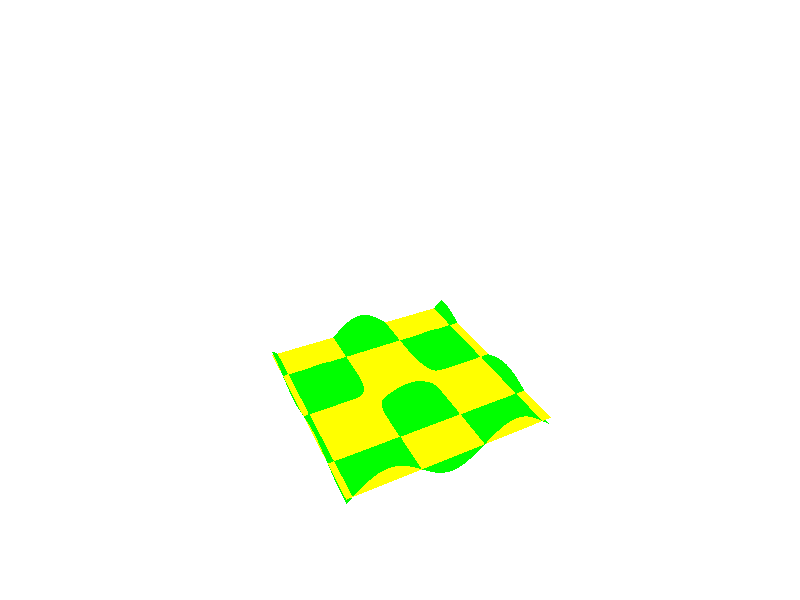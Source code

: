 //EXAMPLE OF SPHERE

//Files with predefined colors and textures
#include "colors.inc"
#include "glass.inc"
#include "golds.inc"
#include "metals.inc"
#include "stones.inc"
#include "woods.inc"

//Place the camera
camera {
  sky <0,0,1>           //Don't change this
  direction <-1,0,0>    //Don't change this  
  right <-4/3,0,0>      //Don't change this
  location <30,10,1.5> //Camera location
  look_at <0,0,0>     //Where camera is pointing
  angle 15      //Angle of the view--increase to see more, decrease to see less
}

//Ambient light to "brighten up" darker pictures
global_settings { ambient_light White }

//Place a light--you can have more than one!
light_source {
  <10,-10,20>   //Change this if you want to put the light at a different point
  color White*2         //Multiplying by 2 doubles the brightness
}

//Set a background color
background { color White }



//Sphere with specified center point and radius
//The texture comes from the file "stones.inc"


  #declare Red = texture {
    pigment { color rgb<0.8, 0.2, 0.2> }
    finish { ambient 0.2 diffuse 0.5 }
  }
  #declare Green = texture {
    pigment { color rgb<0.2, 0.8, 0.2> }
    finish { ambient 0.2 diffuse 0.5 }
  }
  #declare Blue = texture {
    pigment { color rgb<0.2, 0.2, 0.8> }
    finish { ambient 0.2 diffuse 0.5 }
  }


 camera {
    location <20, 20, -10>
    look_at <0, 5, 0>
  }
  light_source { <50, 50, -50> color rgb<1, 1, 1> }

  #declare _points = array[10][10];
  #declare _i = 0;
  #while (_i < 10)
    #declare _j = 0;
    #while (_j < 10)
      #declare _points[_i][_j] = <_i,_i,_j>;
      #declare _j = _j + 1;
      #end
    #declare _i = _i + 1;
  #end
  


  #declare fun = function(x, z) { sin(x) * cos(z) }
  #declare fdx = function(x, z) { cos(x) * cos(z) }
  #declare fdz = function(x, z) { -sin(x) * sin(z) }

  #macro make_triangle(X, Z, stp) 
        
        #declare _A = <X, fun(X, Z), Z>;
        #declare _B = <X+stp, fun(X+stp, Z), Z>;
        #declare _C = <X, fun(X, Z+stp), Z+stp>;

        #declare _Ax = <1, fdx(X, Z), 0>;
        #declare _Az = <0, fdz(X, Z), 1>;
        #declare _Bx = <1, fdx(X+stp, Z), 0>;
        #declare _Bz = <0, fdz(X+stp, Z), 1>;
        #declare _Cx = <1, fdx(X+stp, Z+stp), 0>;
        #declare _Cz = <0, fdz(X+stp, Z+stp), 1>;

        smooth_triangle { _A, vcross(_Ax, _Az), _B, vcross(_Bx, _Bz), _C, vcross(_Cx, _Cz)}
  
  #end

  #declare funclr = color rgb<0, 1, 0>;

  #macro draw_mesh()
    mesh{
      #declare Z = -5;  // start value Z
      #declare EndZ = 5;  //   end value Z
      #declare Step = 0.1;// step value
      // loop start Z:
      #while ( Z < EndZ + Step)

        #declare X = -5;  // start value X
        #declare EndX = 5;//   end value X
        //loop start X:
        #while ( X < EndX + Step)

          make_triangle(X,Z,Step)
          make_triangle(X+Step,Z+Step,-1*Step)

        #declare X = X + Step;//next X
      #end // ----------- loop end X

      #declare Z = Z + Step; //next Z
      #end // ------------ loop end Z

      texture {pigment { funclr }}
    }
  #end


  draw_mesh()

  #undef fun
  #undef fdx
  #undef fdz
  #declare fun = function(x, z) { 2 * exp( - (x*x  + z*z) ) }
  #declare fdx = function(x, z) { - 4 * x * fun(x,z) }
  #declare fdz = function(x, z) { - 4 * z * fun(x,z) }

  #declare funclr = color rgb<1, 1, 0>;

  draw_mesh()


